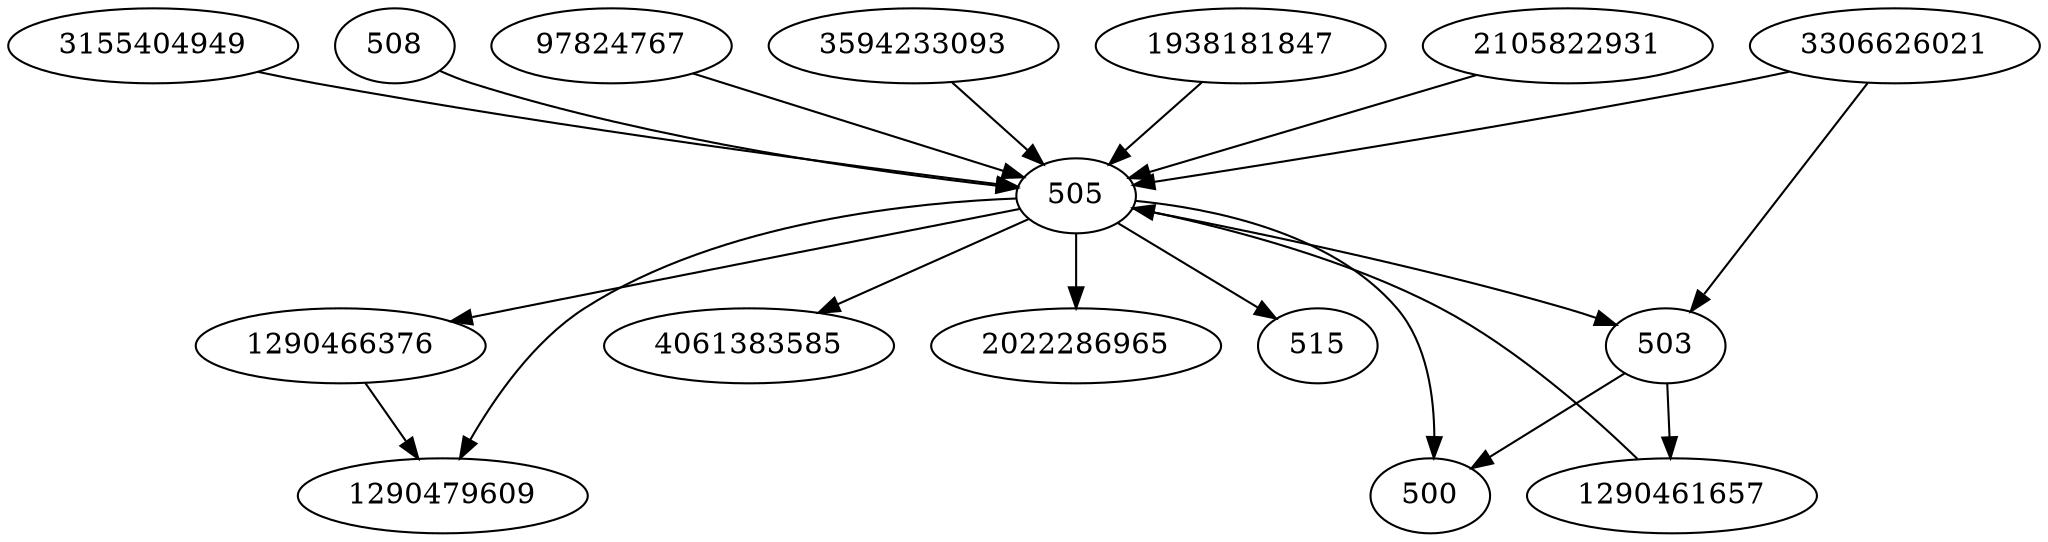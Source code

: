 strict digraph  {
4061383585;
515;
3306626021;
3594233093;
1290466376;
1938181847;
505;
2105822931;
500;
3155404949;
2022286965;
503;
1290461657;
508;
1290479609;
97824767;
3306626021 -> 505;
3306626021 -> 503;
3594233093 -> 505;
1290466376 -> 1290479609;
1938181847 -> 505;
505 -> 503;
505 -> 2022286965;
505 -> 500;
505 -> 4061383585;
505 -> 1290466376;
505 -> 1290479609;
505 -> 515;
2105822931 -> 505;
3155404949 -> 505;
503 -> 500;
503 -> 1290461657;
1290461657 -> 505;
508 -> 505;
97824767 -> 505;
}

